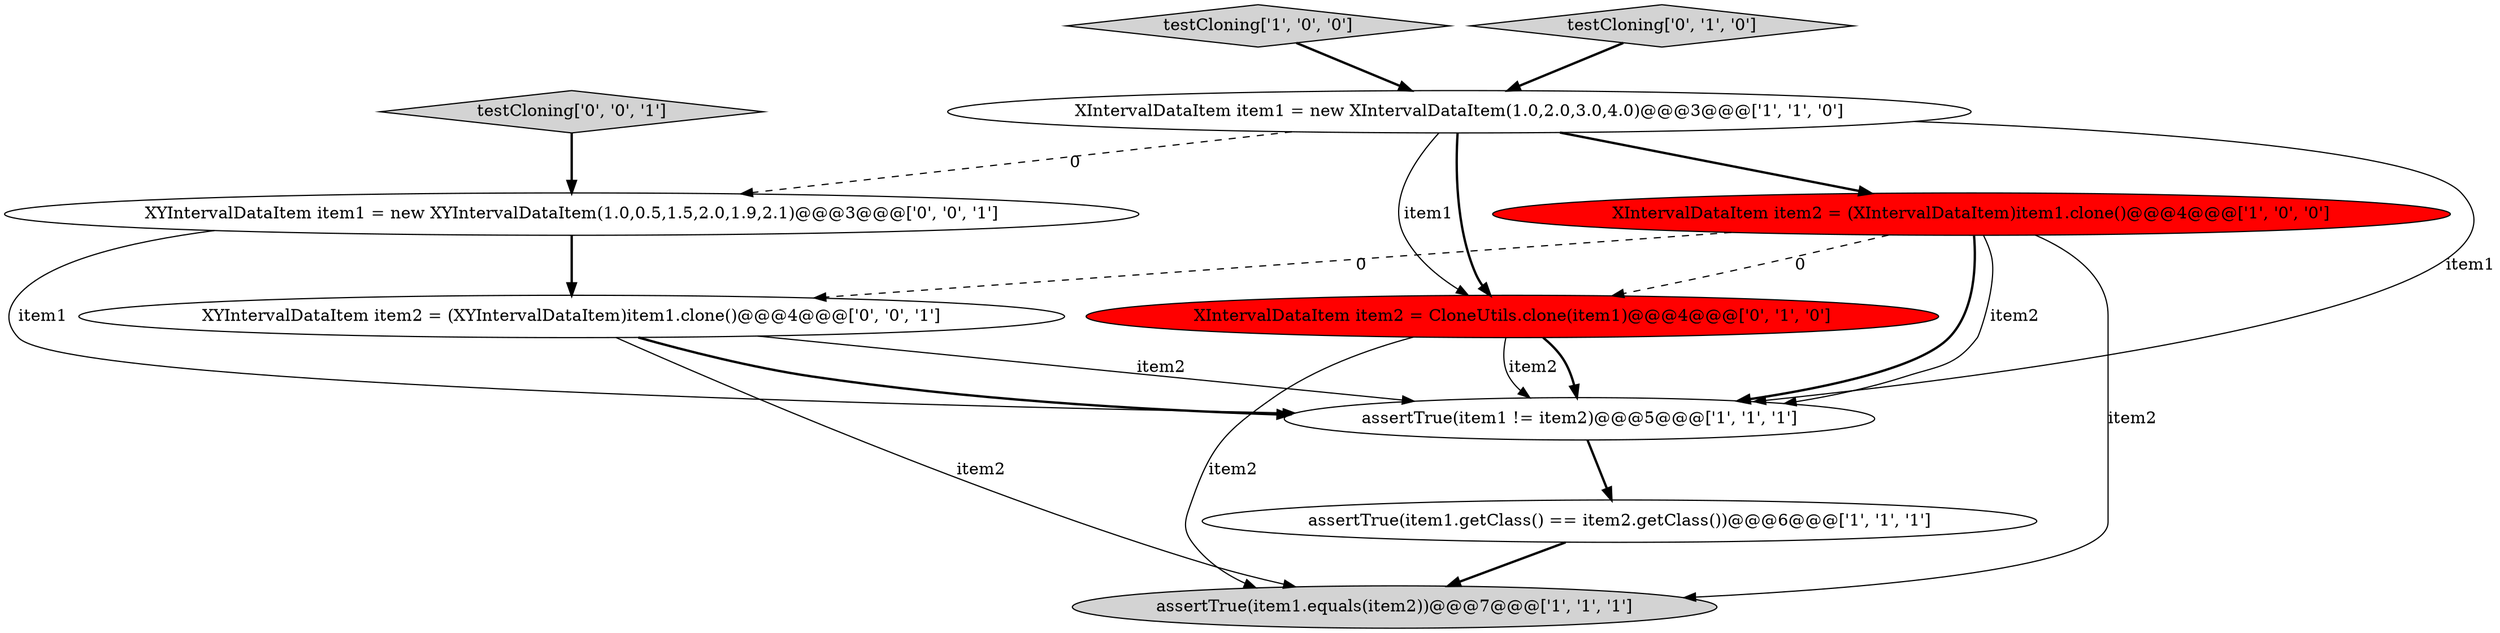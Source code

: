 digraph {
2 [style = filled, label = "assertTrue(item1.equals(item2))@@@7@@@['1', '1', '1']", fillcolor = lightgray, shape = ellipse image = "AAA0AAABBB1BBB"];
3 [style = filled, label = "XIntervalDataItem item1 = new XIntervalDataItem(1.0,2.0,3.0,4.0)@@@3@@@['1', '1', '0']", fillcolor = white, shape = ellipse image = "AAA0AAABBB1BBB"];
6 [style = filled, label = "XIntervalDataItem item2 = CloneUtils.clone(item1)@@@4@@@['0', '1', '0']", fillcolor = red, shape = ellipse image = "AAA1AAABBB2BBB"];
10 [style = filled, label = "testCloning['0', '0', '1']", fillcolor = lightgray, shape = diamond image = "AAA0AAABBB3BBB"];
9 [style = filled, label = "XYIntervalDataItem item2 = (XYIntervalDataItem)item1.clone()@@@4@@@['0', '0', '1']", fillcolor = white, shape = ellipse image = "AAA0AAABBB3BBB"];
5 [style = filled, label = "assertTrue(item1.getClass() == item2.getClass())@@@6@@@['1', '1', '1']", fillcolor = white, shape = ellipse image = "AAA0AAABBB1BBB"];
8 [style = filled, label = "XYIntervalDataItem item1 = new XYIntervalDataItem(1.0,0.5,1.5,2.0,1.9,2.1)@@@3@@@['0', '0', '1']", fillcolor = white, shape = ellipse image = "AAA0AAABBB3BBB"];
1 [style = filled, label = "XIntervalDataItem item2 = (XIntervalDataItem)item1.clone()@@@4@@@['1', '0', '0']", fillcolor = red, shape = ellipse image = "AAA1AAABBB1BBB"];
0 [style = filled, label = "assertTrue(item1 != item2)@@@5@@@['1', '1', '1']", fillcolor = white, shape = ellipse image = "AAA0AAABBB1BBB"];
4 [style = filled, label = "testCloning['1', '0', '0']", fillcolor = lightgray, shape = diamond image = "AAA0AAABBB1BBB"];
7 [style = filled, label = "testCloning['0', '1', '0']", fillcolor = lightgray, shape = diamond image = "AAA0AAABBB2BBB"];
4->3 [style = bold, label=""];
9->0 [style = bold, label=""];
3->1 [style = bold, label=""];
3->6 [style = bold, label=""];
1->9 [style = dashed, label="0"];
6->0 [style = bold, label=""];
1->0 [style = bold, label=""];
3->0 [style = solid, label="item1"];
7->3 [style = bold, label=""];
6->0 [style = solid, label="item2"];
5->2 [style = bold, label=""];
3->6 [style = solid, label="item1"];
9->0 [style = solid, label="item2"];
10->8 [style = bold, label=""];
9->2 [style = solid, label="item2"];
1->6 [style = dashed, label="0"];
1->2 [style = solid, label="item2"];
8->0 [style = solid, label="item1"];
8->9 [style = bold, label=""];
6->2 [style = solid, label="item2"];
3->8 [style = dashed, label="0"];
1->0 [style = solid, label="item2"];
0->5 [style = bold, label=""];
}
